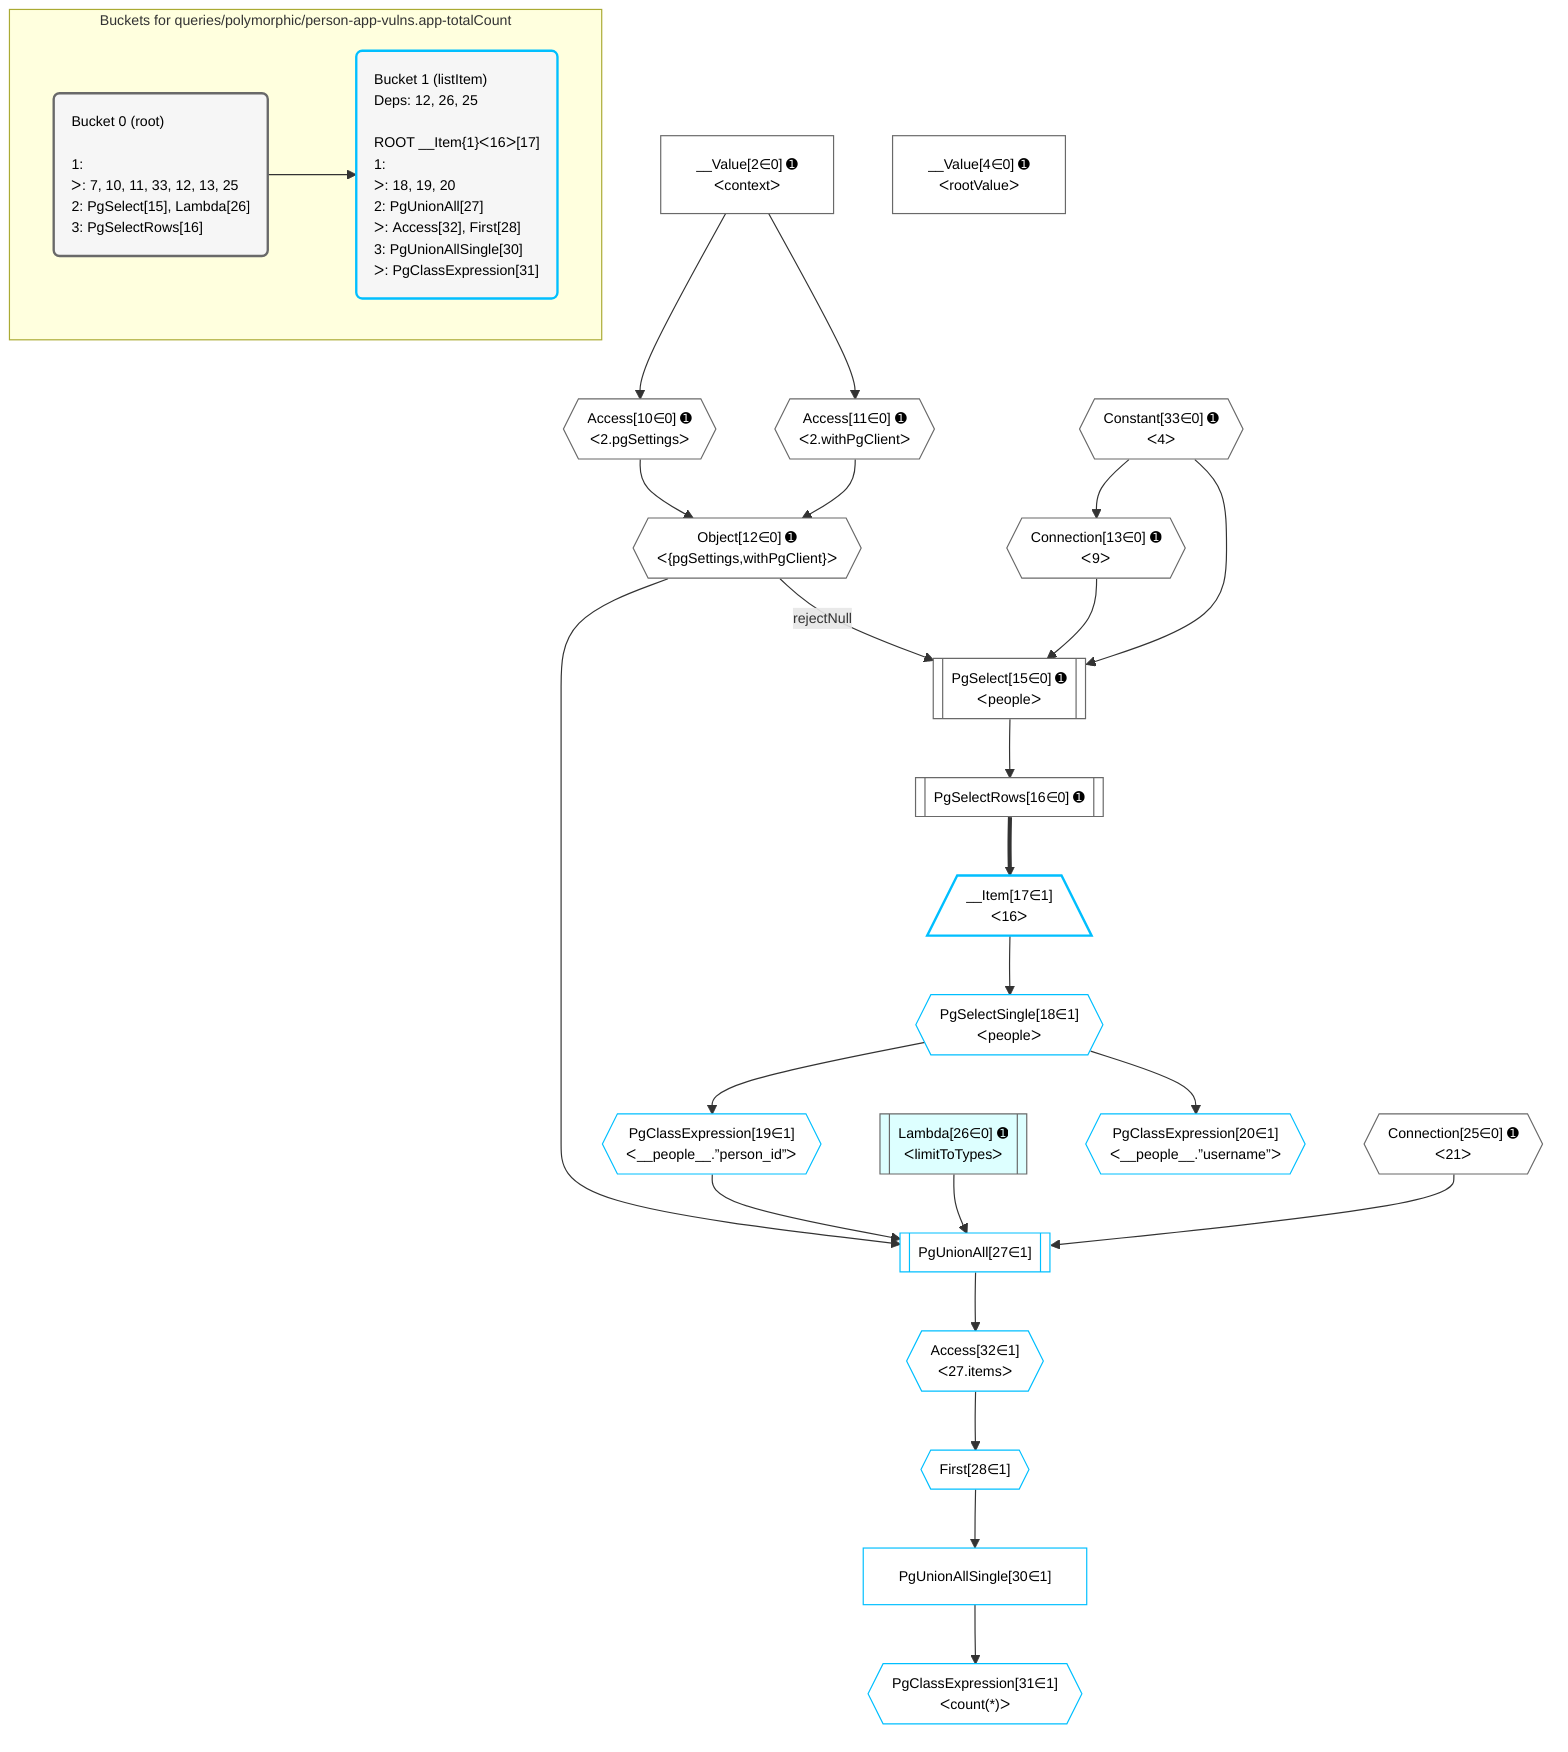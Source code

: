 %%{init: {'themeVariables': { 'fontSize': '12px'}}}%%
graph TD
    classDef path fill:#eee,stroke:#000,color:#000
    classDef plan fill:#fff,stroke-width:1px,color:#000
    classDef itemplan fill:#fff,stroke-width:2px,color:#000
    classDef unbatchedplan fill:#dff,stroke-width:1px,color:#000
    classDef sideeffectplan fill:#fcc,stroke-width:2px,color:#000
    classDef bucket fill:#f6f6f6,color:#000,stroke-width:2px,text-align:left


    %% plan dependencies
    PgSelect15[["PgSelect[15∈0] ➊<br />ᐸpeopleᐳ"]]:::plan
    Object12{{"Object[12∈0] ➊<br />ᐸ{pgSettings,withPgClient}ᐳ"}}:::plan
    Connection13{{"Connection[13∈0] ➊<br />ᐸ9ᐳ"}}:::plan
    Constant33{{"Constant[33∈0] ➊<br />ᐸ4ᐳ"}}:::plan
    Object12 -->|rejectNull| PgSelect15
    Connection13 & Constant33 --> PgSelect15
    Constant33 --> Connection13
    Connection25{{"Connection[25∈0] ➊<br />ᐸ21ᐳ"}}:::plan
    Access10{{"Access[10∈0] ➊<br />ᐸ2.pgSettingsᐳ"}}:::plan
    Access11{{"Access[11∈0] ➊<br />ᐸ2.withPgClientᐳ"}}:::plan
    Access10 & Access11 --> Object12
    __Value2["__Value[2∈0] ➊<br />ᐸcontextᐳ"]:::plan
    __Value2 --> Access10
    __Value2 --> Access11
    PgSelectRows16[["PgSelectRows[16∈0] ➊"]]:::plan
    PgSelect15 --> PgSelectRows16
    Lambda26[["Lambda[26∈0] ➊<br />ᐸlimitToTypesᐳ"]]:::unbatchedplan
    __Value4["__Value[4∈0] ➊<br />ᐸrootValueᐳ"]:::plan
    PgUnionAll27[["PgUnionAll[27∈1]"]]:::plan
    PgClassExpression19{{"PgClassExpression[19∈1]<br />ᐸ__people__.”person_id”ᐳ"}}:::plan
    Object12 & PgClassExpression19 & Lambda26 & Connection25 --> PgUnionAll27
    __Item17[/"__Item[17∈1]<br />ᐸ16ᐳ"\]:::itemplan
    PgSelectRows16 ==> __Item17
    PgSelectSingle18{{"PgSelectSingle[18∈1]<br />ᐸpeopleᐳ"}}:::plan
    __Item17 --> PgSelectSingle18
    PgSelectSingle18 --> PgClassExpression19
    PgClassExpression20{{"PgClassExpression[20∈1]<br />ᐸ__people__.”username”ᐳ"}}:::plan
    PgSelectSingle18 --> PgClassExpression20
    First28{{"First[28∈1]"}}:::plan
    Access32{{"Access[32∈1]<br />ᐸ27.itemsᐳ"}}:::plan
    Access32 --> First28
    PgUnionAllSingle30["PgUnionAllSingle[30∈1]"]:::plan
    First28 --> PgUnionAllSingle30
    PgClassExpression31{{"PgClassExpression[31∈1]<br />ᐸcount(*)ᐳ"}}:::plan
    PgUnionAllSingle30 --> PgClassExpression31
    PgUnionAll27 --> Access32

    %% define steps

    subgraph "Buckets for queries/polymorphic/person-app-vulns.app-totalCount"
    Bucket0("Bucket 0 (root)<br /><br />1: <br />ᐳ: 7, 10, 11, 33, 12, 13, 25<br />2: PgSelect[15], Lambda[26]<br />3: PgSelectRows[16]"):::bucket
    classDef bucket0 stroke:#696969
    class Bucket0,__Value2,__Value4,Access10,Access11,Object12,Connection13,PgSelect15,PgSelectRows16,Connection25,Lambda26,Constant33 bucket0
    Bucket1("Bucket 1 (listItem)<br />Deps: 12, 26, 25<br /><br />ROOT __Item{1}ᐸ16ᐳ[17]<br />1: <br />ᐳ: 18, 19, 20<br />2: PgUnionAll[27]<br />ᐳ: Access[32], First[28]<br />3: PgUnionAllSingle[30]<br />ᐳ: PgClassExpression[31]"):::bucket
    classDef bucket1 stroke:#00bfff
    class Bucket1,__Item17,PgSelectSingle18,PgClassExpression19,PgClassExpression20,PgUnionAll27,First28,PgUnionAllSingle30,PgClassExpression31,Access32 bucket1
    Bucket0 --> Bucket1
    end